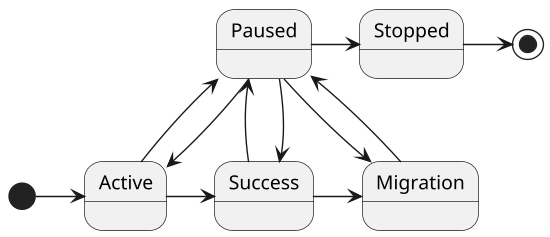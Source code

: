 @startuml
scale 550 width

[*] -> Active

Active -up-> Paused
Paused -down-> Active

Active -> Success
Success -up-> Paused
Paused -down-> Success

Success -> Migration

Migration -> Paused
Paused -> Migration

Paused -> Stopped

Stopped -> [*]

@enduml